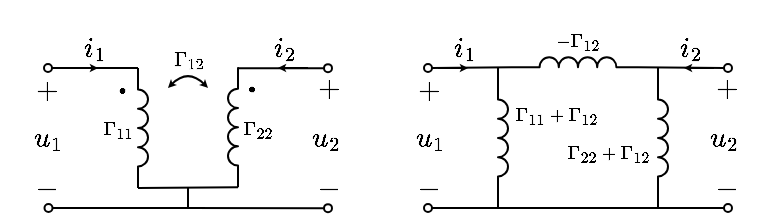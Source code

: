 <mxfile version="17.2.1" type="device"><diagram id="bMLhuUdpj_Nmtv_IprHV" name="第 1 页"><mxGraphModel dx="250" dy="138" grid="1" gridSize="5" guides="1" tooltips="1" connect="1" arrows="1" fold="1" page="1" pageScale="1" pageWidth="827" pageHeight="1169" math="1" shadow="0"><root><mxCell id="0"/><mxCell id="1" parent="0"/><mxCell id="EXZ0jSH6nmQkh8uxzPcn-27" value="$$\Gamma_{12}$$" style="text;html=1;resizable=1;autosize=1;align=center;verticalAlign=middle;points=[];fillColor=none;strokeColor=none;rounded=0;fontFamily=simsun;fontSize=10;movable=1;rotatable=1;deletable=1;editable=1;connectable=0;" vertex="1" parent="1"><mxGeometry x="255" y="246" width="20" height="20" as="geometry"/></mxCell><mxCell id="EXZ0jSH6nmQkh8uxzPcn-18" value="$$i_1$$" style="text;html=1;resizable=0;autosize=1;align=center;verticalAlign=middle;points=[];fillColor=none;strokeColor=none;rounded=0;fontSize=12;connectable=0;" vertex="1" parent="1"><mxGeometry x="190" y="240" width="55" height="20" as="geometry"/></mxCell><mxCell id="EXZ0jSH6nmQkh8uxzPcn-19" value="$$i_2$$" style="text;html=1;resizable=0;autosize=1;align=center;verticalAlign=middle;points=[];fillColor=none;strokeColor=none;rounded=0;fontSize=12;connectable=0;" vertex="1" parent="1"><mxGeometry x="285" y="239.58" width="55" height="20" as="geometry"/></mxCell><mxCell id="EXZ0jSH6nmQkh8uxzPcn-1" value="" style="pointerEvents=1;verticalLabelPosition=bottom;shadow=0;dashed=0;align=center;html=1;verticalAlign=top;shape=mxgraph.electrical.inductors.inductor_3;direction=south;deletable=1;fixDash=0;snapToPoint=0;comic=0;sketch=0;strokeWidth=1;" vertex="1" parent="1"><mxGeometry x="240" y="260" width="5" height="60" as="geometry"/></mxCell><mxCell id="EXZ0jSH6nmQkh8uxzPcn-2" value="" style="endArrow=none;html=1;rounded=0;startArrow=oval;startFill=0;endSize=4;startSize=4;deletable=1;fixDash=0;snapToPoint=0;" edge="1" parent="1"><mxGeometry width="50" height="50" relative="1" as="geometry"><mxPoint x="195" y="260" as="sourcePoint"/><mxPoint x="240" y="260" as="targetPoint"/></mxGeometry></mxCell><mxCell id="EXZ0jSH6nmQkh8uxzPcn-3" value="" style="endArrow=none;html=1;rounded=0;startArrow=oval;startFill=0;endSize=4;startSize=4;deletable=1;fixDash=0;snapToPoint=0;" edge="1" parent="1"><mxGeometry width="50" height="50" relative="1" as="geometry"><mxPoint x="195.25" y="330" as="sourcePoint"/><mxPoint x="265" y="330" as="targetPoint"/></mxGeometry></mxCell><mxCell id="EXZ0jSH6nmQkh8uxzPcn-4" value="$$\cdot$$" style="text;html=1;resizable=1;autosize=1;align=center;verticalAlign=middle;points=[];fillColor=none;strokeColor=none;rounded=0;fontSize=20;movable=1;rotatable=1;deletable=1;editable=1;connectable=0;fixDash=0;snapToPoint=0;" vertex="1" parent="1"><mxGeometry x="221" y="263" width="21" height="14" as="geometry"/></mxCell><mxCell id="EXZ0jSH6nmQkh8uxzPcn-5" value="" style="pointerEvents=1;verticalLabelPosition=bottom;shadow=0;dashed=0;align=center;html=1;verticalAlign=top;shape=mxgraph.electrical.inductors.inductor_3;direction=north;deletable=1;fixDash=0;snapToPoint=0;" vertex="1" parent="1"><mxGeometry x="285" y="259.58" width="5" height="60" as="geometry"/></mxCell><mxCell id="EXZ0jSH6nmQkh8uxzPcn-6" value="" style="endArrow=none;html=1;rounded=0;startArrow=oval;startFill=0;endSize=4;startSize=4;deletable=1;fixDash=0;snapToPoint=0;" edge="1" parent="1"><mxGeometry width="50" height="50" relative="1" as="geometry"><mxPoint x="335" y="260.08" as="sourcePoint"/><mxPoint x="290" y="260.08" as="targetPoint"/></mxGeometry></mxCell><mxCell id="EXZ0jSH6nmQkh8uxzPcn-7" value="" style="endArrow=none;html=1;rounded=0;startArrow=oval;startFill=0;endSize=4;startSize=4;deletable=1;fixDash=0;snapToPoint=0;" edge="1" parent="1"><mxGeometry width="50" height="50" relative="1" as="geometry"><mxPoint x="335" y="330.08" as="sourcePoint"/><mxPoint x="265" y="330" as="targetPoint"/></mxGeometry></mxCell><mxCell id="EXZ0jSH6nmQkh8uxzPcn-8" value="$$\cdot$$" style="text;html=1;resizable=1;autosize=1;align=center;verticalAlign=middle;points=[];fillColor=none;strokeColor=none;rounded=0;fontSize=20;movable=1;rotatable=1;deletable=1;editable=1;connectable=0;direction=south;rotation=90;fixDash=0;snapToPoint=0;" vertex="1" parent="1"><mxGeometry x="292" y="260" width="14" height="21" as="geometry"/></mxCell><mxCell id="EXZ0jSH6nmQkh8uxzPcn-10" value="$$u_1$$" style="text;html=1;resizable=1;autosize=1;align=center;verticalAlign=middle;points=[];fillColor=none;strokeColor=none;rounded=0;fontSize=12;movable=1;rotatable=1;deletable=1;editable=1;connectable=0;fixDash=0;snapToPoint=0;" vertex="1" parent="1"><mxGeometry x="185" y="285" width="20" height="20" as="geometry"/></mxCell><mxCell id="EXZ0jSH6nmQkh8uxzPcn-11" value="$$u_2$$" style="text;html=1;resizable=1;autosize=1;align=center;verticalAlign=middle;points=[];fillColor=none;strokeColor=none;rounded=0;fontSize=12;movable=1;rotatable=1;deletable=1;editable=1;connectable=0;" vertex="1" parent="1"><mxGeometry x="324.25" y="285" width="20" height="20" as="geometry"/></mxCell><mxCell id="EXZ0jSH6nmQkh8uxzPcn-12" value="$$+$$" style="text;html=1;resizable=1;autosize=1;align=center;verticalAlign=middle;points=[];fillColor=none;strokeColor=none;rounded=0;fontSize=12;movable=1;rotatable=1;deletable=1;editable=1;connectable=0;fixDash=0;snapToPoint=0;" vertex="1" parent="1"><mxGeometry x="182.5" y="261" width="22.5" height="20" as="geometry"/></mxCell><mxCell id="EXZ0jSH6nmQkh8uxzPcn-13" value="$$+$$" style="text;html=1;resizable=1;autosize=1;align=center;verticalAlign=middle;points=[];fillColor=none;strokeColor=none;rounded=0;fontSize=12;movable=1;rotatable=1;deletable=1;editable=1;connectable=0;fixDash=0;snapToPoint=0;" vertex="1" parent="1"><mxGeometry x="323.75" y="259.58" width="22.5" height="20" as="geometry"/></mxCell><mxCell id="EXZ0jSH6nmQkh8uxzPcn-14" value="$$-$$" style="text;html=1;resizable=1;autosize=1;align=center;verticalAlign=middle;points=[];fillColor=none;strokeColor=none;rounded=0;fontSize=12;movable=1;rotatable=1;deletable=1;editable=1;connectable=0;fixDash=0;snapToPoint=0;" vertex="1" parent="1"><mxGeometry x="185" y="310" width="18.5" height="20" as="geometry"/></mxCell><mxCell id="EXZ0jSH6nmQkh8uxzPcn-15" value="$$-$$" style="text;html=1;resizable=1;autosize=1;align=center;verticalAlign=middle;points=[];fillColor=none;strokeColor=none;rounded=0;fontSize=12;movable=1;rotatable=1;deletable=1;editable=1;connectable=0;fixDash=0;snapToPoint=0;" vertex="1" parent="1"><mxGeometry x="325.75" y="310" width="18.5" height="20" as="geometry"/></mxCell><mxCell id="EXZ0jSH6nmQkh8uxzPcn-16" value="" style="endArrow=classic;html=1;rounded=0;fontSize=12;startSize=4;endSize=1;strokeWidth=1;jumpSize=6;" edge="1" parent="1"><mxGeometry width="50" height="50" relative="1" as="geometry"><mxPoint x="325" y="260" as="sourcePoint"/><mxPoint x="310" y="260" as="targetPoint"/></mxGeometry></mxCell><mxCell id="EXZ0jSH6nmQkh8uxzPcn-17" value="" style="endArrow=classic;html=1;rounded=0;fontSize=12;startSize=4;endSize=1;strokeWidth=1;jumpSize=6;" edge="1" parent="1"><mxGeometry width="50" height="50" relative="1" as="geometry"><mxPoint x="205" y="260" as="sourcePoint"/><mxPoint x="220" y="260" as="targetPoint"/></mxGeometry></mxCell><mxCell id="EXZ0jSH6nmQkh8uxzPcn-21" value="$$\Gamma_{11}$$" style="text;html=1;align=center;verticalAlign=middle;resizable=1;points=[];autosize=1;strokeColor=none;fillColor=none;movable=1;rotatable=1;deletable=1;editable=1;connectable=1;fontSize=8;" vertex="1" parent="1"><mxGeometry x="220" y="280.5" width="20" height="20" as="geometry"/></mxCell><mxCell id="EXZ0jSH6nmQkh8uxzPcn-22" value="$$\Gamma_{22}$$" style="text;html=1;align=center;verticalAlign=middle;resizable=1;points=[];autosize=1;strokeColor=none;fillColor=none;movable=1;rotatable=1;deletable=1;editable=1;connectable=1;fontSize=8;" vertex="1" parent="1"><mxGeometry x="290" y="280.5" width="20" height="20" as="geometry"/></mxCell><mxCell id="EXZ0jSH6nmQkh8uxzPcn-23" value="" style="endArrow=none;html=1;rounded=0;fontSize=8;entryX=0;entryY=1;entryDx=0;entryDy=0;entryPerimeter=0;exitX=1;exitY=1;exitDx=0;exitDy=0;exitPerimeter=0;" edge="1" parent="1" source="EXZ0jSH6nmQkh8uxzPcn-1" target="EXZ0jSH6nmQkh8uxzPcn-5"><mxGeometry width="50" height="50" relative="1" as="geometry"><mxPoint x="235" y="325" as="sourcePoint"/><mxPoint x="290" y="270" as="targetPoint"/></mxGeometry></mxCell><mxCell id="EXZ0jSH6nmQkh8uxzPcn-24" value="" style="endArrow=none;html=1;rounded=0;fontSize=8;" edge="1" parent="1"><mxGeometry width="50" height="50" relative="1" as="geometry"><mxPoint x="265" y="330" as="sourcePoint"/><mxPoint x="265" y="320" as="targetPoint"/></mxGeometry></mxCell><mxCell id="EXZ0jSH6nmQkh8uxzPcn-26" value="" style="curved=1;endArrow=classic;html=1;rounded=0;fontFamily=simsun;fontSize=14;startSize=1;endSize=1;startArrow=classic;startFill=1;" edge="1" parent="1"><mxGeometry width="50" height="50" relative="1" as="geometry"><mxPoint x="255" y="270" as="sourcePoint"/><mxPoint x="275" y="270" as="targetPoint"/><Array as="points"><mxPoint x="265" y="260"/></Array></mxGeometry></mxCell><mxCell id="EXZ0jSH6nmQkh8uxzPcn-31" value="$$i_1$$" style="text;html=1;resizable=1;autosize=1;align=center;verticalAlign=middle;points=[];fillColor=none;strokeColor=none;rounded=0;fontSize=12;connectable=0;movable=1;rotatable=1;deletable=1;editable=1;" vertex="1" parent="1"><mxGeometry x="395" y="240" width="15" height="20" as="geometry"/></mxCell><mxCell id="EXZ0jSH6nmQkh8uxzPcn-32" value="$$i_2$$" style="text;html=1;resizable=1;autosize=1;align=center;verticalAlign=middle;points=[];fillColor=none;strokeColor=none;rounded=0;fontSize=12;connectable=0;movable=1;rotatable=1;deletable=1;editable=1;" vertex="1" parent="1"><mxGeometry x="508" y="239.58" width="15" height="20" as="geometry"/></mxCell><mxCell id="EXZ0jSH6nmQkh8uxzPcn-33" value="" style="pointerEvents=1;verticalLabelPosition=bottom;shadow=0;dashed=0;align=center;html=1;verticalAlign=top;shape=mxgraph.electrical.inductors.inductor_3;direction=south;deletable=1;fixDash=0;snapToPoint=0;comic=0;sketch=0;strokeWidth=1;" vertex="1" parent="1"><mxGeometry x="500" y="265" width="5" height="60" as="geometry"/></mxCell><mxCell id="EXZ0jSH6nmQkh8uxzPcn-34" value="" style="endArrow=none;html=1;rounded=0;startArrow=oval;startFill=0;endSize=4;startSize=4;deletable=1;fixDash=0;snapToPoint=0;entryX=0;entryY=1;entryDx=0;entryDy=0;entryPerimeter=0;" edge="1" parent="1" target="EXZ0jSH6nmQkh8uxzPcn-37"><mxGeometry width="50" height="50" relative="1" as="geometry"><mxPoint x="385" y="260" as="sourcePoint"/><mxPoint x="400" y="260" as="targetPoint"/></mxGeometry></mxCell><mxCell id="EXZ0jSH6nmQkh8uxzPcn-35" value="" style="endArrow=none;html=1;rounded=0;startArrow=oval;startFill=0;endSize=4;startSize=4;deletable=1;fixDash=0;snapToPoint=0;" edge="1" parent="1"><mxGeometry width="50" height="50" relative="1" as="geometry"><mxPoint x="385" y="330" as="sourcePoint"/><mxPoint x="460" y="330" as="targetPoint"/></mxGeometry></mxCell><mxCell id="EXZ0jSH6nmQkh8uxzPcn-37" value="" style="pointerEvents=1;verticalLabelPosition=bottom;shadow=0;dashed=0;align=center;html=1;verticalAlign=top;shape=mxgraph.electrical.inductors.inductor_3;direction=east;deletable=1;fixDash=0;snapToPoint=0;" vertex="1" parent="1"><mxGeometry x="430" y="254.58" width="60" height="5" as="geometry"/></mxCell><mxCell id="EXZ0jSH6nmQkh8uxzPcn-38" value="" style="endArrow=none;html=1;rounded=0;startArrow=oval;startFill=0;endSize=4;startSize=4;deletable=1;fixDash=0;snapToPoint=0;entryX=1;entryY=1;entryDx=0;entryDy=0;entryPerimeter=0;" edge="1" parent="1" target="EXZ0jSH6nmQkh8uxzPcn-37"><mxGeometry width="50" height="50" relative="1" as="geometry"><mxPoint x="535" y="260" as="sourcePoint"/><mxPoint x="529" y="260.08" as="targetPoint"/></mxGeometry></mxCell><mxCell id="EXZ0jSH6nmQkh8uxzPcn-39" value="" style="endArrow=none;html=1;rounded=0;startArrow=oval;startFill=0;endSize=4;startSize=4;deletable=1;fixDash=0;snapToPoint=0;" edge="1" parent="1"><mxGeometry width="50" height="50" relative="1" as="geometry"><mxPoint x="535" y="330" as="sourcePoint"/><mxPoint x="460" y="330" as="targetPoint"/></mxGeometry></mxCell><mxCell id="EXZ0jSH6nmQkh8uxzPcn-41" value="$$u_1$$" style="text;html=1;resizable=1;autosize=1;align=center;verticalAlign=middle;points=[];fillColor=none;strokeColor=none;rounded=0;fontSize=12;movable=1;rotatable=1;deletable=1;editable=1;connectable=0;fixDash=0;snapToPoint=0;" vertex="1" parent="1"><mxGeometry x="376" y="285" width="20" height="20" as="geometry"/></mxCell><mxCell id="EXZ0jSH6nmQkh8uxzPcn-42" value="$$u_2$$" style="text;html=1;resizable=1;autosize=1;align=center;verticalAlign=middle;points=[];fillColor=none;strokeColor=none;rounded=0;fontSize=12;movable=1;rotatable=1;deletable=1;editable=1;connectable=0;" vertex="1" parent="1"><mxGeometry x="523.25" y="285" width="20" height="20" as="geometry"/></mxCell><mxCell id="EXZ0jSH6nmQkh8uxzPcn-43" value="$$+$$" style="text;html=1;resizable=1;autosize=1;align=center;verticalAlign=middle;points=[];fillColor=none;strokeColor=none;rounded=0;fontSize=12;movable=1;rotatable=1;deletable=1;editable=1;connectable=0;fixDash=0;snapToPoint=0;" vertex="1" parent="1"><mxGeometry x="373.5" y="261" width="22.5" height="20" as="geometry"/></mxCell><mxCell id="EXZ0jSH6nmQkh8uxzPcn-44" value="$$+$$" style="text;html=1;resizable=1;autosize=1;align=center;verticalAlign=middle;points=[];fillColor=none;strokeColor=none;rounded=0;fontSize=12;movable=1;rotatable=1;deletable=1;editable=1;connectable=0;fixDash=0;snapToPoint=0;" vertex="1" parent="1"><mxGeometry x="522.75" y="259.58" width="22.5" height="20" as="geometry"/></mxCell><mxCell id="EXZ0jSH6nmQkh8uxzPcn-45" value="$$-$$" style="text;html=1;resizable=1;autosize=1;align=center;verticalAlign=middle;points=[];fillColor=none;strokeColor=none;rounded=0;fontSize=12;movable=1;rotatable=1;deletable=1;editable=1;connectable=0;fixDash=0;snapToPoint=0;" vertex="1" parent="1"><mxGeometry x="376" y="310" width="18.5" height="20" as="geometry"/></mxCell><mxCell id="EXZ0jSH6nmQkh8uxzPcn-46" value="$$-$$" style="text;html=1;resizable=1;autosize=1;align=center;verticalAlign=middle;points=[];fillColor=none;strokeColor=none;rounded=0;fontSize=12;movable=1;rotatable=1;deletable=1;editable=1;connectable=0;fixDash=0;snapToPoint=0;" vertex="1" parent="1"><mxGeometry x="524.75" y="310" width="18.5" height="20" as="geometry"/></mxCell><mxCell id="EXZ0jSH6nmQkh8uxzPcn-47" value="" style="endArrow=classic;html=1;rounded=0;fontSize=12;startSize=4;endSize=1;strokeWidth=1;jumpSize=6;" edge="1" parent="1"><mxGeometry width="50" height="50" relative="1" as="geometry"><mxPoint x="528" y="260" as="sourcePoint"/><mxPoint x="513" y="260" as="targetPoint"/></mxGeometry></mxCell><mxCell id="EXZ0jSH6nmQkh8uxzPcn-48" value="" style="endArrow=classic;html=1;rounded=0;fontSize=12;startSize=4;endSize=1;strokeWidth=1;jumpSize=6;" edge="1" parent="1"><mxGeometry width="50" height="50" relative="1" as="geometry"><mxPoint x="390" y="260" as="sourcePoint"/><mxPoint x="405" y="260" as="targetPoint"/></mxGeometry></mxCell><mxCell id="EXZ0jSH6nmQkh8uxzPcn-50" value="$$\Gamma_{11}+\Gamma_{12}&lt;br&gt;$$" style="text;html=1;align=center;verticalAlign=middle;resizable=1;points=[];autosize=1;strokeColor=none;fillColor=none;movable=1;rotatable=1;deletable=1;editable=1;connectable=0;fontSize=8;" vertex="1" parent="1"><mxGeometry x="423.75" y="277" width="50" height="14" as="geometry"/></mxCell><mxCell id="EXZ0jSH6nmQkh8uxzPcn-54" value="" style="pointerEvents=1;verticalLabelPosition=bottom;shadow=0;dashed=0;align=center;html=1;verticalAlign=top;shape=mxgraph.electrical.inductors.inductor_3;direction=south;deletable=1;fixDash=0;snapToPoint=0;" vertex="1" parent="1"><mxGeometry x="420" y="265" width="5" height="60" as="geometry"/></mxCell><mxCell id="EXZ0jSH6nmQkh8uxzPcn-55" value="$$-\Gamma_{12}$$" style="text;html=1;align=center;verticalAlign=middle;resizable=1;points=[];autosize=1;strokeColor=none;fillColor=none;movable=1;rotatable=1;deletable=1;editable=1;connectable=0;fontSize=8;" vertex="1" parent="1"><mxGeometry x="446.25" y="239.58" width="27.5" height="15" as="geometry"/></mxCell><mxCell id="EXZ0jSH6nmQkh8uxzPcn-59" value="" style="endArrow=none;html=1;rounded=0;fontSize=10;entryX=1;entryY=1;entryDx=0;entryDy=0;entryPerimeter=0;" edge="1" parent="1" target="EXZ0jSH6nmQkh8uxzPcn-54"><mxGeometry width="50" height="50" relative="1" as="geometry"><mxPoint x="420" y="330" as="sourcePoint"/><mxPoint x="470" y="280" as="targetPoint"/></mxGeometry></mxCell><mxCell id="EXZ0jSH6nmQkh8uxzPcn-60" value="" style="endArrow=none;html=1;rounded=0;fontSize=10;" edge="1" parent="1"><mxGeometry width="50" height="50" relative="1" as="geometry"><mxPoint x="420" y="265" as="sourcePoint"/><mxPoint x="420" y="260" as="targetPoint"/></mxGeometry></mxCell><mxCell id="EXZ0jSH6nmQkh8uxzPcn-61" value="" style="endArrow=none;html=1;rounded=0;fontSize=10;entryX=1;entryY=1;entryDx=0;entryDy=0;entryPerimeter=0;" edge="1" parent="1" target="EXZ0jSH6nmQkh8uxzPcn-33"><mxGeometry width="50" height="50" relative="1" as="geometry"><mxPoint x="500" y="330" as="sourcePoint"/><mxPoint x="530" y="280" as="targetPoint"/></mxGeometry></mxCell><mxCell id="EXZ0jSH6nmQkh8uxzPcn-62" value="" style="endArrow=none;html=1;rounded=0;fontSize=10;entryX=0;entryY=1;entryDx=0;entryDy=0;entryPerimeter=0;" edge="1" parent="1" target="EXZ0jSH6nmQkh8uxzPcn-33"><mxGeometry width="50" height="50" relative="1" as="geometry"><mxPoint x="500" y="260" as="sourcePoint"/><mxPoint x="500" y="265" as="targetPoint"/></mxGeometry></mxCell><mxCell id="EXZ0jSH6nmQkh8uxzPcn-63" value="$$\Gamma_{22}+\Gamma_{12}&lt;br&gt;$$" style="text;html=1;align=center;verticalAlign=middle;resizable=1;points=[];autosize=1;strokeColor=none;fillColor=none;movable=1;rotatable=1;deletable=1;editable=1;connectable=0;fontSize=8;" vertex="1" parent="1"><mxGeometry x="450" y="295" width="50" height="15" as="geometry"/></mxCell></root></mxGraphModel></diagram></mxfile>